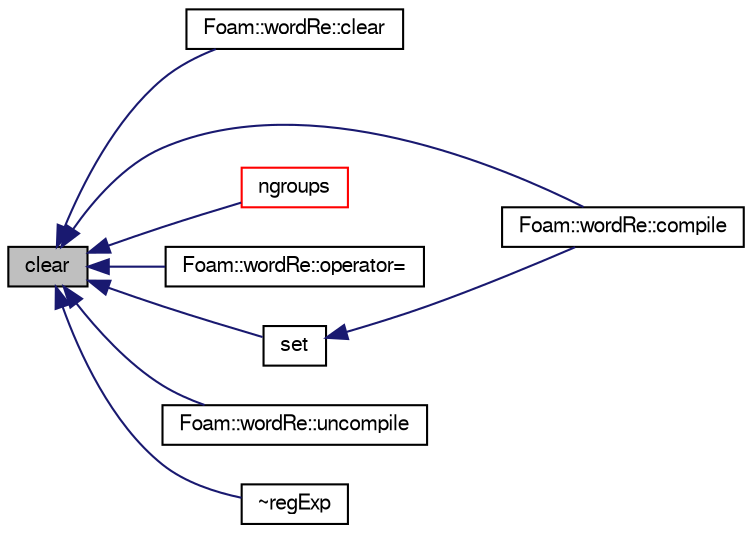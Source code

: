 digraph "clear"
{
  bgcolor="transparent";
  edge [fontname="FreeSans",fontsize="10",labelfontname="FreeSans",labelfontsize="10"];
  node [fontname="FreeSans",fontsize="10",shape=record];
  rankdir="LR";
  Node83 [label="clear",height=0.2,width=0.4,color="black", fillcolor="grey75", style="filled", fontcolor="black"];
  Node83 -> Node84 [dir="back",color="midnightblue",fontsize="10",style="solid",fontname="FreeSans"];
  Node84 [label="Foam::wordRe::clear",height=0.2,width=0.4,color="black",URL="$a28262.html#ac8bb3912a3ce86b15842e79d0b421204",tooltip="Clear string and precompiled regular expression. "];
  Node83 -> Node85 [dir="back",color="midnightblue",fontsize="10",style="solid",fontname="FreeSans"];
  Node85 [label="Foam::wordRe::compile",height=0.2,width=0.4,color="black",URL="$a28262.html#a11b21f77f07ca14719c9b66eb04649d7",tooltip="Possibly compile the regular expression, with greater control. "];
  Node83 -> Node86 [dir="back",color="midnightblue",fontsize="10",style="solid",fontname="FreeSans"];
  Node86 [label="ngroups",height=0.2,width=0.4,color="red",URL="$a28538.html#a07d1b4830531b3d9149273026e4e5aa6",tooltip="Return the number of (groups) "];
  Node83 -> Node88 [dir="back",color="midnightblue",fontsize="10",style="solid",fontname="FreeSans"];
  Node88 [label="Foam::wordRe::operator=",height=0.2,width=0.4,color="black",URL="$a28262.html#a395cc696a27ba5686e78fb76ff0e1ad9",tooltip="Assign copy. "];
  Node83 -> Node89 [dir="back",color="midnightblue",fontsize="10",style="solid",fontname="FreeSans"];
  Node89 [label="set",height=0.2,width=0.4,color="black",URL="$a28538.html#ac721bd3ae303c4a7f63a10f2c7be6c9c",tooltip="Compile pattern into a regular expression, optionally ignoring. "];
  Node89 -> Node85 [dir="back",color="midnightblue",fontsize="10",style="solid",fontname="FreeSans"];
  Node83 -> Node90 [dir="back",color="midnightblue",fontsize="10",style="solid",fontname="FreeSans"];
  Node90 [label="Foam::wordRe::uncompile",height=0.2,width=0.4,color="black",URL="$a28262.html#a1fb03e7cbc65ba30bf06c43d690d5edd",tooltip="Frees precompiled regular expression, making wordRe a literal. "];
  Node83 -> Node91 [dir="back",color="midnightblue",fontsize="10",style="solid",fontname="FreeSans"];
  Node91 [label="~regExp",height=0.2,width=0.4,color="black",URL="$a28538.html#ac521a2a5042ecf39f83ae0c66ccefcd4",tooltip="Destructor. "];
}
